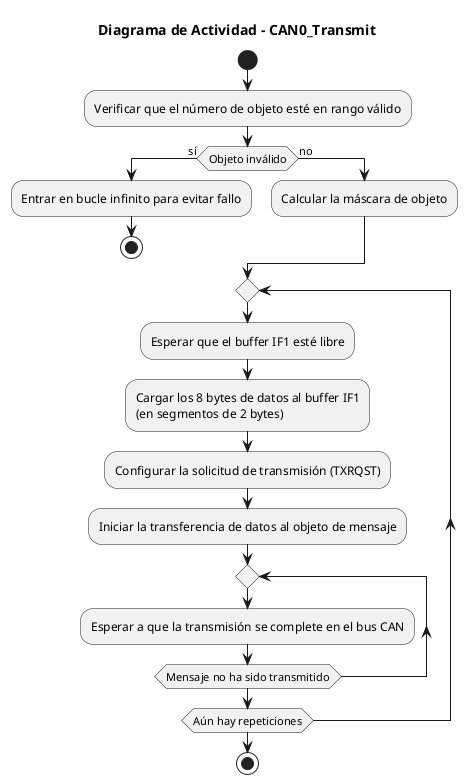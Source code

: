 @startuml TransmitirCAN
title Diagrama de Actividad - CAN0_Transmit

start

:Verificar que el número de objeto esté en rango válido;

if (Objeto inválido) then (sí)
  :Entrar en bucle infinito para evitar fallo;
  stop
else (no)
  :Calcular la máscara de objeto;
endif

repeat
  :Esperar que el buffer IF1 esté libre;

  :Cargar los 8 bytes de datos al buffer IF1\n(en segmentos de 2 bytes);

  :Configurar la solicitud de transmisión (TXRQST);

  :Iniciar la transferencia de datos al objeto de mensaje;

  repeat
    :Esperar a que la transmisión se complete en el bus CAN;
  repeat while (Mensaje no ha sido transmitido)

repeat while (Aún hay repeticiones)

stop
@enduml

